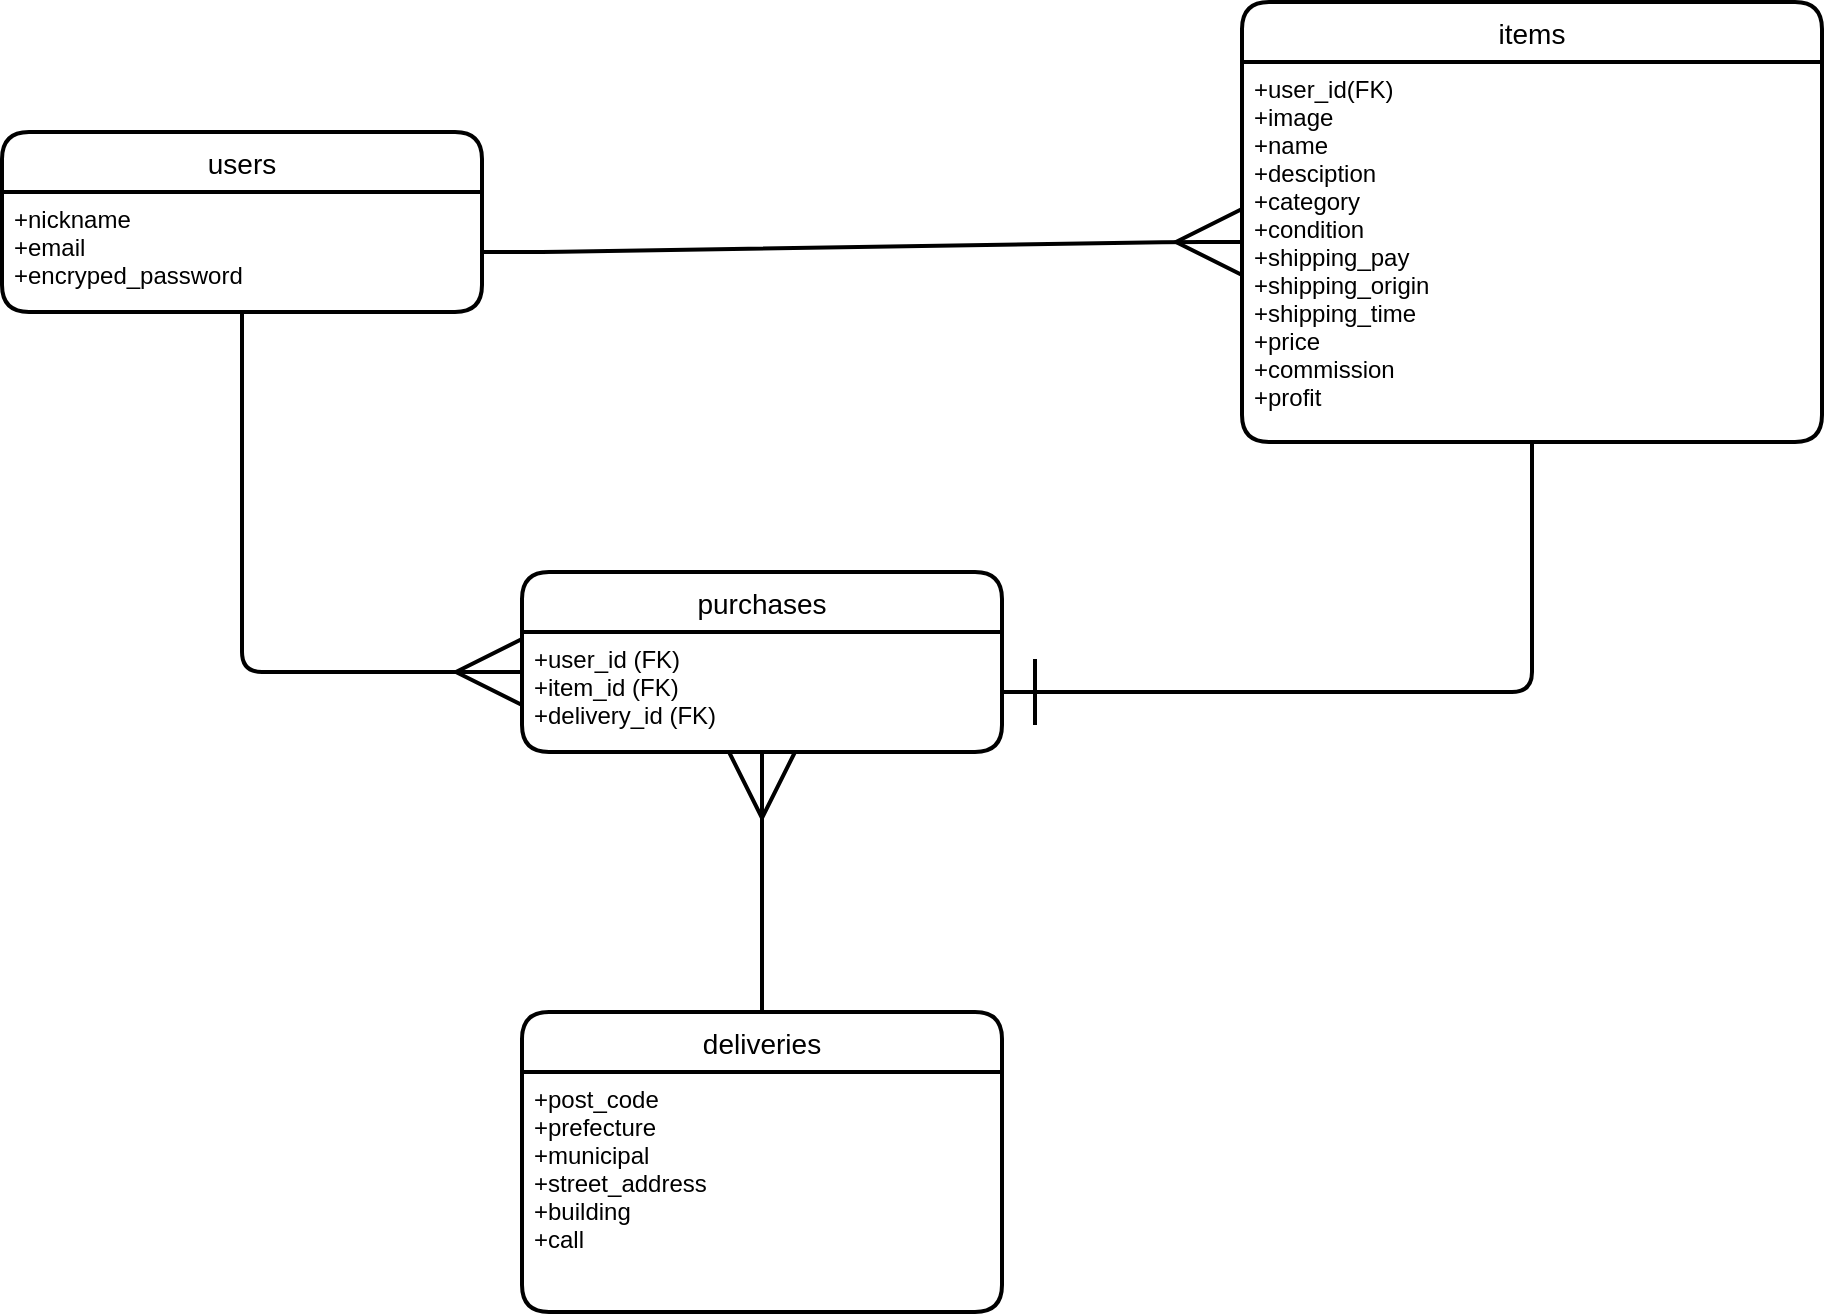 <mxfile>
    <diagram id="hhK4gQ0SdAANVl8gB9Je" name="ページ1">
        <mxGraphModel dx="2024" dy="1139" grid="1" gridSize="10" guides="1" tooltips="1" connect="1" arrows="1" fold="1" page="1" pageScale="1" pageWidth="827" pageHeight="1169" math="0" shadow="0">
            <root>
                <mxCell id="0"/>
                <mxCell id="1" parent="0"/>
                <mxCell id="2" value="users" style="swimlane;childLayout=stackLayout;horizontal=1;startSize=30;horizontalStack=0;rounded=1;fontSize=14;fontStyle=0;strokeWidth=2;resizeParent=0;resizeLast=1;shadow=0;dashed=0;align=center;" vertex="1" parent="1">
                    <mxGeometry x="-790" y="185" width="240" height="90" as="geometry"/>
                </mxCell>
                <mxCell id="3" value="+nickname&#10;+email&#10;+encryped_password" style="align=left;strokeColor=none;fillColor=none;spacingLeft=4;fontSize=12;verticalAlign=top;resizable=0;rotatable=0;part=1;" vertex="1" parent="2">
                    <mxGeometry y="30" width="240" height="60" as="geometry"/>
                </mxCell>
                <mxCell id="6" value="items" style="swimlane;childLayout=stackLayout;horizontal=1;startSize=30;horizontalStack=0;rounded=1;fontSize=14;fontStyle=0;strokeWidth=2;resizeParent=0;resizeLast=1;shadow=0;dashed=0;align=center;" vertex="1" parent="1">
                    <mxGeometry x="-170" y="120" width="290" height="220" as="geometry"/>
                </mxCell>
                <mxCell id="7" value="+user_id(FK)&#10;+image&#10;+name&#10;+desciption&#10;+category&#10;+condition&#10;+shipping_pay&#10;+shipping_origin&#10;+shipping_time&#10;+price&#10;+commission&#10;+profit" style="align=left;strokeColor=none;fillColor=none;spacingLeft=4;fontSize=12;verticalAlign=top;resizable=0;rotatable=0;part=1;" vertex="1" parent="6">
                    <mxGeometry y="30" width="290" height="190" as="geometry"/>
                </mxCell>
                <mxCell id="22" value="purchases" style="swimlane;childLayout=stackLayout;horizontal=1;startSize=30;horizontalStack=0;rounded=1;fontSize=14;fontStyle=0;strokeWidth=2;resizeParent=0;resizeLast=1;shadow=0;dashed=0;align=center;" vertex="1" parent="1">
                    <mxGeometry x="-530" y="405" width="240" height="90" as="geometry"/>
                </mxCell>
                <mxCell id="23" value="+user_id (FK)&#10;+item_id (FK)&#10;+delivery_id (FK)" style="align=left;strokeColor=none;fillColor=none;spacingLeft=4;fontSize=12;verticalAlign=top;resizable=0;rotatable=0;part=1;" vertex="1" parent="22">
                    <mxGeometry y="30" width="240" height="60" as="geometry"/>
                </mxCell>
                <mxCell id="31" value="" style="fontSize=12;html=1;endArrow=ERmany;strokeWidth=2;endSize=30;targetPerimeterSpacing=0;" edge="1" parent="22" source="24">
                    <mxGeometry width="100" height="100" relative="1" as="geometry">
                        <mxPoint x="120" y="90" as="sourcePoint"/>
                        <mxPoint x="120" y="90" as="targetPoint"/>
                    </mxGeometry>
                </mxCell>
                <mxCell id="24" value="deliveries" style="swimlane;childLayout=stackLayout;horizontal=1;startSize=30;horizontalStack=0;rounded=1;fontSize=14;fontStyle=0;strokeWidth=2;resizeParent=0;resizeLast=1;shadow=0;dashed=0;align=center;" vertex="1" parent="1">
                    <mxGeometry x="-530" y="625" width="240" height="150" as="geometry"/>
                </mxCell>
                <mxCell id="25" value="+post_code&#10;+prefecture&#10;+municipal&#10;+street_address&#10;+building&#10;+call" style="align=left;strokeColor=none;fillColor=none;spacingLeft=4;fontSize=12;verticalAlign=top;resizable=0;rotatable=0;part=1;" vertex="1" parent="24">
                    <mxGeometry y="30" width="240" height="120" as="geometry"/>
                </mxCell>
                <mxCell id="28" value="" style="edgeStyle=orthogonalEdgeStyle;fontSize=12;html=1;endArrow=ERmany;exitX=0.5;exitY=1;exitDx=0;exitDy=0;strokeWidth=2;targetPerimeterSpacing=0;endSize=30;" edge="1" parent="1" source="3">
                    <mxGeometry width="100" height="100" relative="1" as="geometry">
                        <mxPoint x="-650" y="585" as="sourcePoint"/>
                        <mxPoint x="-530" y="455" as="targetPoint"/>
                        <Array as="points">
                            <mxPoint x="-670" y="455"/>
                        </Array>
                    </mxGeometry>
                </mxCell>
                <mxCell id="30" value="" style="edgeStyle=entityRelationEdgeStyle;fontSize=12;html=1;endArrow=ERmany;strokeWidth=2;endSize=30;targetPerimeterSpacing=0;exitX=1;exitY=0.5;exitDx=0;exitDy=0;" edge="1" parent="1" source="3">
                    <mxGeometry width="100" height="100" relative="1" as="geometry">
                        <mxPoint x="-270" y="340" as="sourcePoint"/>
                        <mxPoint x="-170" y="240" as="targetPoint"/>
                    </mxGeometry>
                </mxCell>
                <mxCell id="32" value="" style="edgeStyle=orthogonalEdgeStyle;fontSize=12;html=1;endArrow=ERone;endFill=1;strokeWidth=2;endSize=30;targetPerimeterSpacing=0;exitX=0.5;exitY=1;exitDx=0;exitDy=0;entryX=1;entryY=0.5;entryDx=0;entryDy=0;" edge="1" parent="1" source="7" target="23">
                    <mxGeometry width="100" height="100" relative="1" as="geometry">
                        <mxPoint x="-170" y="550" as="sourcePoint"/>
                        <mxPoint x="-70" y="450" as="targetPoint"/>
                    </mxGeometry>
                </mxCell>
            </root>
        </mxGraphModel>
    </diagram>
</mxfile>